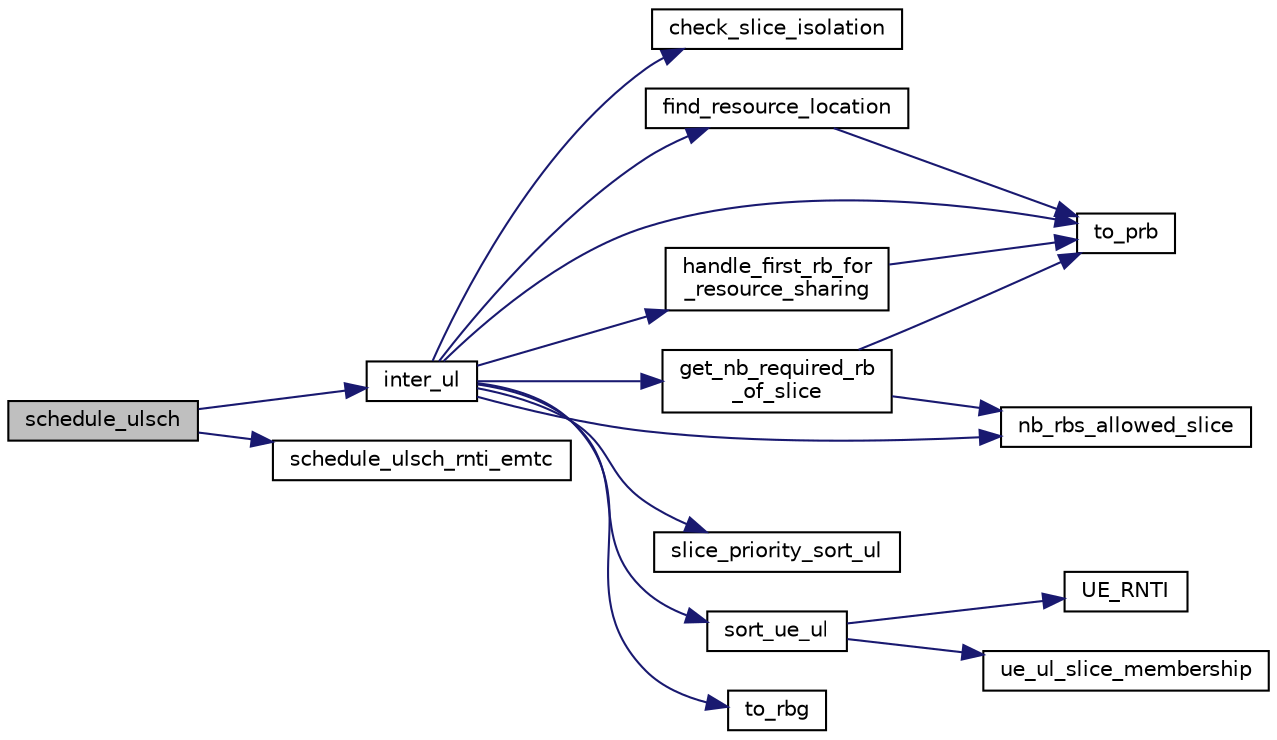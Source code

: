 digraph "schedule_ulsch"
{
 // LATEX_PDF_SIZE
  edge [fontname="Helvetica",fontsize="10",labelfontname="Helvetica",labelfontsize="10"];
  node [fontname="Helvetica",fontsize="10",shape=record];
  rankdir="LR";
  Node1 [label="schedule_ulsch",height=0.2,width=0.4,color="black", fillcolor="grey75", style="filled", fontcolor="black",tooltip="top ULSCH Scheduling for TDD (config 1-6)."];
  Node1 -> Node2 [color="midnightblue",fontsize="10",style="solid",fontname="Helvetica"];
  Node2 [label="inter_ul",height=0.2,width=0.4,color="black", fillcolor="white", style="filled",URL="$group____mac.html#ga5acd1c6a075210ea3f1759c977dd9574",tooltip="這是本論文最重要的函式之一，負責處理uplink 的slice isolation和resource sharing 的運算處理。"];
  Node2 -> Node3 [color="midnightblue",fontsize="10",style="solid",fontname="Helvetica"];
  Node3 [label="check_slice_isolation",height=0.2,width=0.4,color="black", fillcolor="white", style="filled",URL="$group____mac.html#ga208f843d68c9a33cc830757a7fd2dabe",tooltip="檢查該slice是否有被設定為isolation 選項, 是回傳１, 否回傳０"];
  Node2 -> Node4 [color="midnightblue",fontsize="10",style="solid",fontname="Helvetica"];
  Node4 [label="find_resource_location",height=0.2,width=0.4,color="black", fillcolor="white", style="filled",URL="$group____mac.html#ga843d57689dc468d82ccfc38d829c9529",tooltip="此為uplink slice isolation的專用函式, 負責找尋未使用資源的最大連續長度, 因為在uplink的resource allocation 表示法為 first_rb+allocati..."];
  Node4 -> Node5 [color="midnightblue",fontsize="10",style="solid",fontname="Helvetica"];
  Node5 [label="to_prb",height=0.2,width=0.4,color="black", fillcolor="white", style="filled",URL="$group____mac.html#ga2ecb220c8c3fc34274ba8838c3106240",tooltip=" "];
  Node2 -> Node6 [color="midnightblue",fontsize="10",style="solid",fontname="Helvetica"];
  Node6 [label="get_nb_required_rb\l_of_slice",height=0.2,width=0.4,color="black", fillcolor="white", style="filled",URL="$group____mac.html#ga37b62166ca57e55a1c2947e92fd110e7",tooltip="本函式負責讀取各UE的RLC buffer status（unit: byte），並轉換成rb數量存入slice_required_rb，因此輸出結果會得到該slice在那個scheduling sub..."];
  Node6 -> Node7 [color="midnightblue",fontsize="10",style="solid",fontname="Helvetica"];
  Node7 [label="nb_rbs_allowed_slice",height=0.2,width=0.4,color="black", fillcolor="white", style="filled",URL="$group____mac.html#ga9b2f93599394d16d8f54a817d8e24b8a",tooltip="this function wil return how many rbs you can use. you input a percentage of slice and overall number..."];
  Node6 -> Node5 [color="midnightblue",fontsize="10",style="solid",fontname="Helvetica"];
  Node2 -> Node8 [color="midnightblue",fontsize="10",style="solid",fontname="Helvetica"];
  Node8 [label="handle_first_rb_for\l_resource_sharing",height=0.2,width=0.4,color="black", fillcolor="white", style="filled",URL="$group____mac.html#ga6b448de39155e59527eb267288f51931",tooltip="由於uplink DCI 填法為資源起始位置(first_rb)＋資源佔有長度來表示resource allocation. 因此此函式負責根據所有排程的資源長度計算出first_rb"];
  Node8 -> Node5 [color="midnightblue",fontsize="10",style="solid",fontname="Helvetica"];
  Node2 -> Node7 [color="midnightblue",fontsize="10",style="solid",fontname="Helvetica"];
  Node2 -> Node9 [color="midnightblue",fontsize="10",style="solid",fontname="Helvetica"];
  Node9 [label="slice_priority_sort_ul",height=0.2,width=0.4,color="black", fillcolor="white", style="filled",URL="$group____mac.html#gae475e8b61b2403ae8d78585f44ce048d",tooltip="本函式負責處理slice 優先級排序, 會根據各slice所設定的優先級作排序（數字愈大愈高），slice_list[MAX_NUM_SLICES]這個陣列會從index 0開始存放優先級愈高的slic..."];
  Node2 -> Node10 [color="midnightblue",fontsize="10",style="solid",fontname="Helvetica"];
  Node10 [label="sort_ue_ul",height=0.2,width=0.4,color="black", fillcolor="white", style="filled",URL="$pre__processor_8c.html#a4dd5976a915c4fb62b76449d27a09942",tooltip=" "];
  Node10 -> Node11 [color="midnightblue",fontsize="10",style="solid",fontname="Helvetica"];
  Node11 [label="UE_RNTI",height=0.2,width=0.4,color="black", fillcolor="white", style="filled",URL="$group____mac.html#gab1357b72b8008581c108de6f662a3ca8",tooltip=" "];
  Node10 -> Node12 [color="midnightblue",fontsize="10",style="solid",fontname="Helvetica"];
  Node12 [label="ue_ul_slice_membership",height=0.2,width=0.4,color="black", fillcolor="white", style="filled",URL="$group____mac.html#gadf38014b919b7ac76c4dc33eecbd001b",tooltip="本函式負責ＵＬ slice 的 ue_list篩選，根據輸入的UE_id 與 slice id 做判斷, 若此ＵＥ屬於輸入的這個slice id 則return true,..."];
  Node2 -> Node5 [color="midnightblue",fontsize="10",style="solid",fontname="Helvetica"];
  Node2 -> Node13 [color="midnightblue",fontsize="10",style="solid",fontname="Helvetica"];
  Node13 [label="to_rbg",height=0.2,width=0.4,color="black", fillcolor="white", style="filled",URL="$group____mac.html#gae94d89d4d8082f7704d151ec4a3c67da",tooltip=" "];
  Node1 -> Node14 [color="midnightblue",fontsize="10",style="solid",fontname="Helvetica"];
  Node14 [label="schedule_ulsch_rnti_emtc",height=0.2,width=0.4,color="black", fillcolor="white", style="filled",URL="$group____mac.html#ga3e0b766198a80198b18495418f088e3f",tooltip=" "];
}
